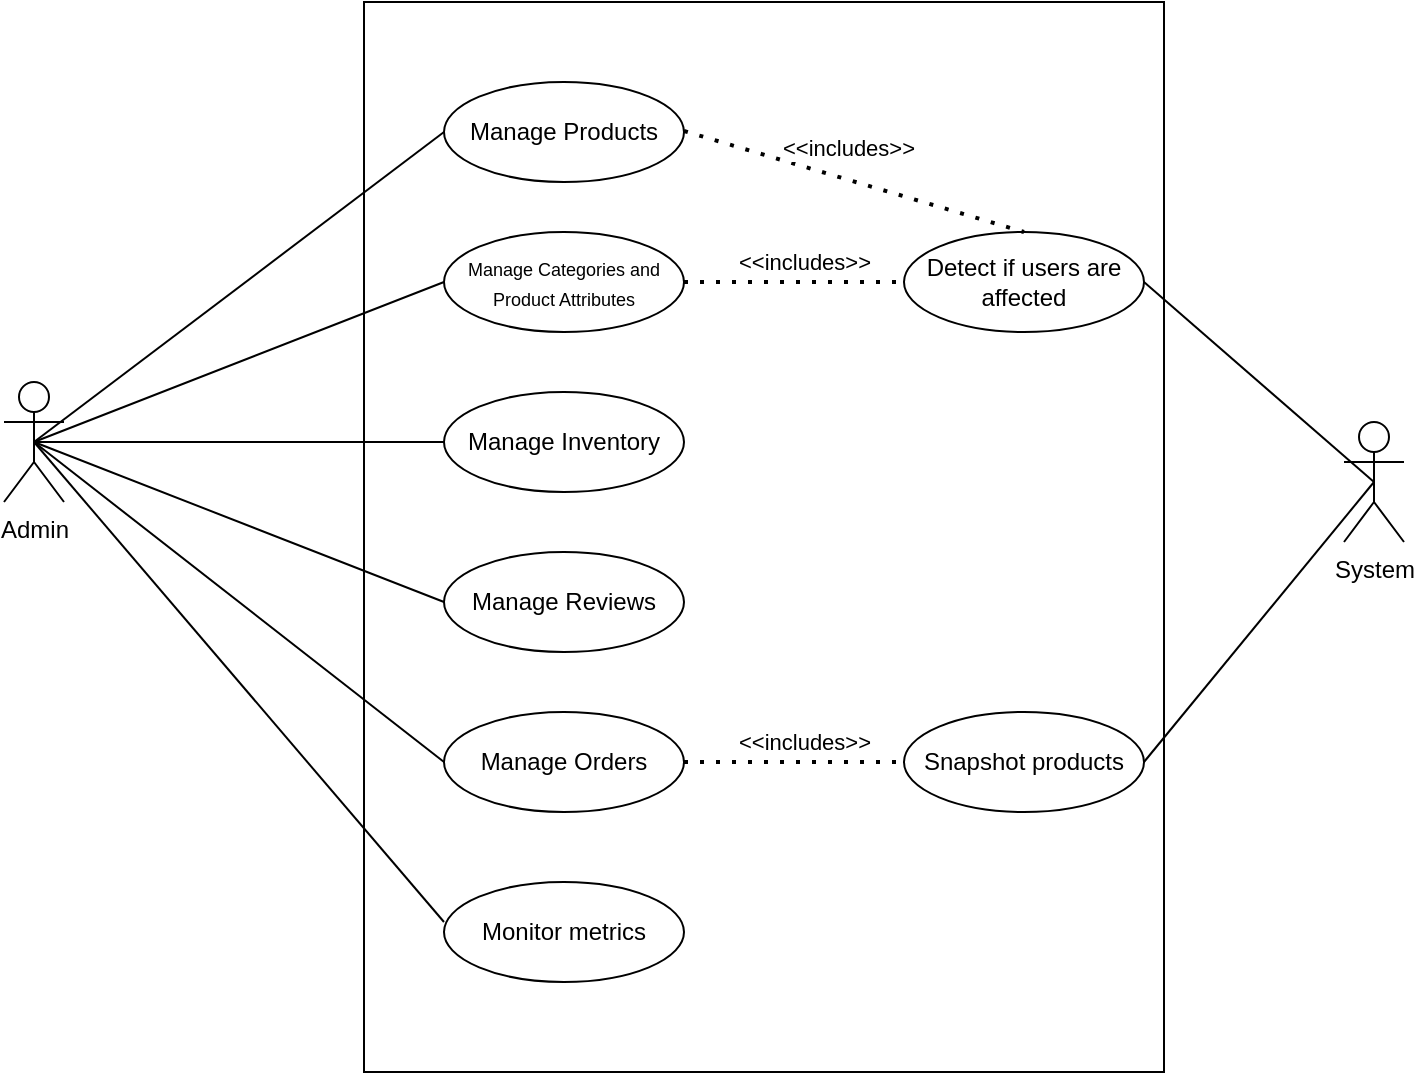 <mxfile version="21.3.6">
  <diagram name="Page-1" id="pVDJ08PGTzTla5cZZKs6">
    <mxGraphModel dx="995" dy="1167" grid="1" gridSize="10" guides="1" tooltips="1" connect="1" arrows="1" fold="1" page="1" pageScale="1" pageWidth="1600" pageHeight="900" math="0" shadow="0">
      <root>
        <mxCell id="0" />
        <mxCell id="1" parent="0" />
        <mxCell id="9WOtyWmfCEM-VQ2ve1Of-1" value="Admin&lt;br&gt;" style="shape=umlActor;verticalLabelPosition=bottom;verticalAlign=top;html=1;outlineConnect=0;" parent="1" vertex="1">
          <mxGeometry x="330" y="300" width="30" height="60" as="geometry" />
        </mxCell>
        <mxCell id="9WOtyWmfCEM-VQ2ve1Of-3" value="Manage Products" style="ellipse;whiteSpace=wrap;html=1;" parent="1" vertex="1">
          <mxGeometry x="550" y="150" width="120" height="50" as="geometry" />
        </mxCell>
        <mxCell id="9WOtyWmfCEM-VQ2ve1Of-5" value="&lt;font style=&quot;font-size: 9px;&quot;&gt;Manage Categories and Product Attributes&lt;/font&gt;" style="ellipse;whiteSpace=wrap;html=1;" parent="1" vertex="1">
          <mxGeometry x="550" y="225" width="120" height="50" as="geometry" />
        </mxCell>
        <mxCell id="9WOtyWmfCEM-VQ2ve1Of-6" value="Manage Inventory" style="ellipse;whiteSpace=wrap;html=1;" parent="1" vertex="1">
          <mxGeometry x="550" y="305" width="120" height="50" as="geometry" />
        </mxCell>
        <mxCell id="9WOtyWmfCEM-VQ2ve1Of-7" value="Manage Reviews" style="ellipse;whiteSpace=wrap;html=1;" parent="1" vertex="1">
          <mxGeometry x="550" y="385" width="120" height="50" as="geometry" />
        </mxCell>
        <mxCell id="9WOtyWmfCEM-VQ2ve1Of-8" value="Manage Orders" style="ellipse;whiteSpace=wrap;html=1;" parent="1" vertex="1">
          <mxGeometry x="550" y="465" width="120" height="50" as="geometry" />
        </mxCell>
        <mxCell id="9WOtyWmfCEM-VQ2ve1Of-13" value="System" style="shape=umlActor;verticalLabelPosition=bottom;verticalAlign=top;html=1;outlineConnect=0;" parent="1" vertex="1">
          <mxGeometry x="1000" y="320" width="30" height="60" as="geometry" />
        </mxCell>
        <mxCell id="9WOtyWmfCEM-VQ2ve1Of-14" value="Detect if users are affected" style="ellipse;whiteSpace=wrap;html=1;" parent="1" vertex="1">
          <mxGeometry x="780" y="225" width="120" height="50" as="geometry" />
        </mxCell>
        <mxCell id="9WOtyWmfCEM-VQ2ve1Of-15" value="Snapshot products" style="ellipse;whiteSpace=wrap;html=1;" parent="1" vertex="1">
          <mxGeometry x="780" y="465" width="120" height="50" as="geometry" />
        </mxCell>
        <mxCell id="9WOtyWmfCEM-VQ2ve1Of-16" value="" style="endArrow=none;dashed=1;html=1;dashPattern=1 3;strokeWidth=2;rounded=0;exitX=1;exitY=0.5;exitDx=0;exitDy=0;entryX=0;entryY=0.5;entryDx=0;entryDy=0;" parent="1" source="9WOtyWmfCEM-VQ2ve1Of-5" target="9WOtyWmfCEM-VQ2ve1Of-14" edge="1">
          <mxGeometry width="50" height="50" relative="1" as="geometry">
            <mxPoint x="770" y="460" as="sourcePoint" />
            <mxPoint x="820" y="410" as="targetPoint" />
          </mxGeometry>
        </mxCell>
        <mxCell id="9WOtyWmfCEM-VQ2ve1Of-17" value="&amp;lt;&amp;lt;includes&amp;gt;&amp;gt;" style="edgeLabel;html=1;align=center;verticalAlign=middle;resizable=0;points=[];" parent="9WOtyWmfCEM-VQ2ve1Of-16" vertex="1" connectable="0">
          <mxGeometry x="-0.291" y="1" relative="1" as="geometry">
            <mxPoint x="21" y="-9" as="offset" />
          </mxGeometry>
        </mxCell>
        <mxCell id="9WOtyWmfCEM-VQ2ve1Of-18" value="" style="endArrow=none;dashed=1;html=1;dashPattern=1 3;strokeWidth=2;rounded=0;exitX=1;exitY=0.5;exitDx=0;exitDy=0;entryX=0;entryY=0.5;entryDx=0;entryDy=0;" parent="1" source="9WOtyWmfCEM-VQ2ve1Of-8" target="9WOtyWmfCEM-VQ2ve1Of-15" edge="1">
          <mxGeometry width="50" height="50" relative="1" as="geometry">
            <mxPoint x="680" y="260" as="sourcePoint" />
            <mxPoint x="790" y="260" as="targetPoint" />
          </mxGeometry>
        </mxCell>
        <mxCell id="9WOtyWmfCEM-VQ2ve1Of-19" value="&amp;lt;&amp;lt;includes&amp;gt;&amp;gt;" style="edgeLabel;html=1;align=center;verticalAlign=middle;resizable=0;points=[];" parent="9WOtyWmfCEM-VQ2ve1Of-18" vertex="1" connectable="0">
          <mxGeometry x="-0.291" y="1" relative="1" as="geometry">
            <mxPoint x="21" y="-9" as="offset" />
          </mxGeometry>
        </mxCell>
        <mxCell id="9WOtyWmfCEM-VQ2ve1Of-20" value="" style="endArrow=none;html=1;rounded=0;entryX=0;entryY=0.5;entryDx=0;entryDy=0;exitX=0.5;exitY=0.5;exitDx=0;exitDy=0;exitPerimeter=0;" parent="1" source="9WOtyWmfCEM-VQ2ve1Of-1" target="9WOtyWmfCEM-VQ2ve1Of-3" edge="1">
          <mxGeometry width="50" height="50" relative="1" as="geometry">
            <mxPoint x="770" y="460" as="sourcePoint" />
            <mxPoint x="820" y="410" as="targetPoint" />
          </mxGeometry>
        </mxCell>
        <mxCell id="9WOtyWmfCEM-VQ2ve1Of-21" value="" style="endArrow=none;html=1;rounded=0;entryX=0;entryY=0.5;entryDx=0;entryDy=0;exitX=0.5;exitY=0.5;exitDx=0;exitDy=0;exitPerimeter=0;" parent="1" source="9WOtyWmfCEM-VQ2ve1Of-1" target="9WOtyWmfCEM-VQ2ve1Of-5" edge="1">
          <mxGeometry width="50" height="50" relative="1" as="geometry">
            <mxPoint x="370" y="328" as="sourcePoint" />
            <mxPoint x="560" y="180" as="targetPoint" />
          </mxGeometry>
        </mxCell>
        <mxCell id="9WOtyWmfCEM-VQ2ve1Of-22" value="" style="endArrow=none;html=1;rounded=0;entryX=0;entryY=0.5;entryDx=0;entryDy=0;exitX=0.5;exitY=0.5;exitDx=0;exitDy=0;exitPerimeter=0;" parent="1" source="9WOtyWmfCEM-VQ2ve1Of-1" target="9WOtyWmfCEM-VQ2ve1Of-6" edge="1">
          <mxGeometry width="50" height="50" relative="1" as="geometry">
            <mxPoint x="355" y="340" as="sourcePoint" />
            <mxPoint x="560" y="180" as="targetPoint" />
          </mxGeometry>
        </mxCell>
        <mxCell id="9WOtyWmfCEM-VQ2ve1Of-23" value="" style="endArrow=none;html=1;rounded=0;entryX=0;entryY=0.5;entryDx=0;entryDy=0;exitX=0.5;exitY=0.5;exitDx=0;exitDy=0;exitPerimeter=0;" parent="1" source="9WOtyWmfCEM-VQ2ve1Of-1" target="9WOtyWmfCEM-VQ2ve1Of-7" edge="1">
          <mxGeometry width="50" height="50" relative="1" as="geometry">
            <mxPoint x="355" y="340" as="sourcePoint" />
            <mxPoint x="560" y="340" as="targetPoint" />
          </mxGeometry>
        </mxCell>
        <mxCell id="9WOtyWmfCEM-VQ2ve1Of-24" value="" style="endArrow=none;html=1;rounded=0;entryX=0;entryY=0.5;entryDx=0;entryDy=0;exitX=0.5;exitY=0.5;exitDx=0;exitDy=0;exitPerimeter=0;" parent="1" source="9WOtyWmfCEM-VQ2ve1Of-1" target="9WOtyWmfCEM-VQ2ve1Of-8" edge="1">
          <mxGeometry width="50" height="50" relative="1" as="geometry">
            <mxPoint x="355" y="340" as="sourcePoint" />
            <mxPoint x="560" y="420" as="targetPoint" />
          </mxGeometry>
        </mxCell>
        <mxCell id="9WOtyWmfCEM-VQ2ve1Of-25" value="" style="endArrow=none;html=1;rounded=0;entryX=0;entryY=0.5;entryDx=0;entryDy=0;exitX=0.5;exitY=0.5;exitDx=0;exitDy=0;exitPerimeter=0;" parent="1" source="9WOtyWmfCEM-VQ2ve1Of-1" edge="1">
          <mxGeometry width="50" height="50" relative="1" as="geometry">
            <mxPoint x="355" y="340" as="sourcePoint" />
            <mxPoint x="550" y="570" as="targetPoint" />
          </mxGeometry>
        </mxCell>
        <mxCell id="9WOtyWmfCEM-VQ2ve1Of-29" value="" style="endArrow=none;html=1;rounded=0;entryX=1;entryY=0.5;entryDx=0;entryDy=0;exitX=0.5;exitY=0.5;exitDx=0;exitDy=0;exitPerimeter=0;" parent="1" source="9WOtyWmfCEM-VQ2ve1Of-13" target="9WOtyWmfCEM-VQ2ve1Of-15" edge="1">
          <mxGeometry width="50" height="50" relative="1" as="geometry">
            <mxPoint x="355" y="660" as="sourcePoint" />
            <mxPoint x="560" y="660" as="targetPoint" />
          </mxGeometry>
        </mxCell>
        <mxCell id="9WOtyWmfCEM-VQ2ve1Of-30" value="" style="endArrow=none;html=1;rounded=0;entryX=1;entryY=0.5;entryDx=0;entryDy=0;exitX=0.5;exitY=0.5;exitDx=0;exitDy=0;exitPerimeter=0;" parent="1" source="9WOtyWmfCEM-VQ2ve1Of-13" target="9WOtyWmfCEM-VQ2ve1Of-14" edge="1">
          <mxGeometry width="50" height="50" relative="1" as="geometry">
            <mxPoint x="965" y="365" as="sourcePoint" />
            <mxPoint x="910" y="500" as="targetPoint" />
          </mxGeometry>
        </mxCell>
        <mxCell id="eKpWZAVrKWwC39PAopYn-1" value="Monitor metrics" style="ellipse;whiteSpace=wrap;html=1;" vertex="1" parent="1">
          <mxGeometry x="550" y="550" width="120" height="50" as="geometry" />
        </mxCell>
        <mxCell id="eKpWZAVrKWwC39PAopYn-5" value="" style="rounded=0;whiteSpace=wrap;html=1;fillColor=none;" vertex="1" parent="1">
          <mxGeometry x="510" y="110" width="400" height="535" as="geometry" />
        </mxCell>
        <mxCell id="eKpWZAVrKWwC39PAopYn-7" value="" style="endArrow=none;dashed=1;html=1;dashPattern=1 3;strokeWidth=2;rounded=0;exitX=1;exitY=0.5;exitDx=0;exitDy=0;entryX=0.5;entryY=0;entryDx=0;entryDy=0;" edge="1" parent="1" target="9WOtyWmfCEM-VQ2ve1Of-14">
          <mxGeometry width="50" height="50" relative="1" as="geometry">
            <mxPoint x="670" y="174.5" as="sourcePoint" />
            <mxPoint x="780" y="174.5" as="targetPoint" />
          </mxGeometry>
        </mxCell>
        <mxCell id="eKpWZAVrKWwC39PAopYn-8" value="&amp;lt;&amp;lt;includes&amp;gt;&amp;gt;" style="edgeLabel;html=1;align=center;verticalAlign=middle;resizable=0;points=[];" vertex="1" connectable="0" parent="eKpWZAVrKWwC39PAopYn-7">
          <mxGeometry x="-0.291" y="1" relative="1" as="geometry">
            <mxPoint x="21" y="-9" as="offset" />
          </mxGeometry>
        </mxCell>
      </root>
    </mxGraphModel>
  </diagram>
</mxfile>
